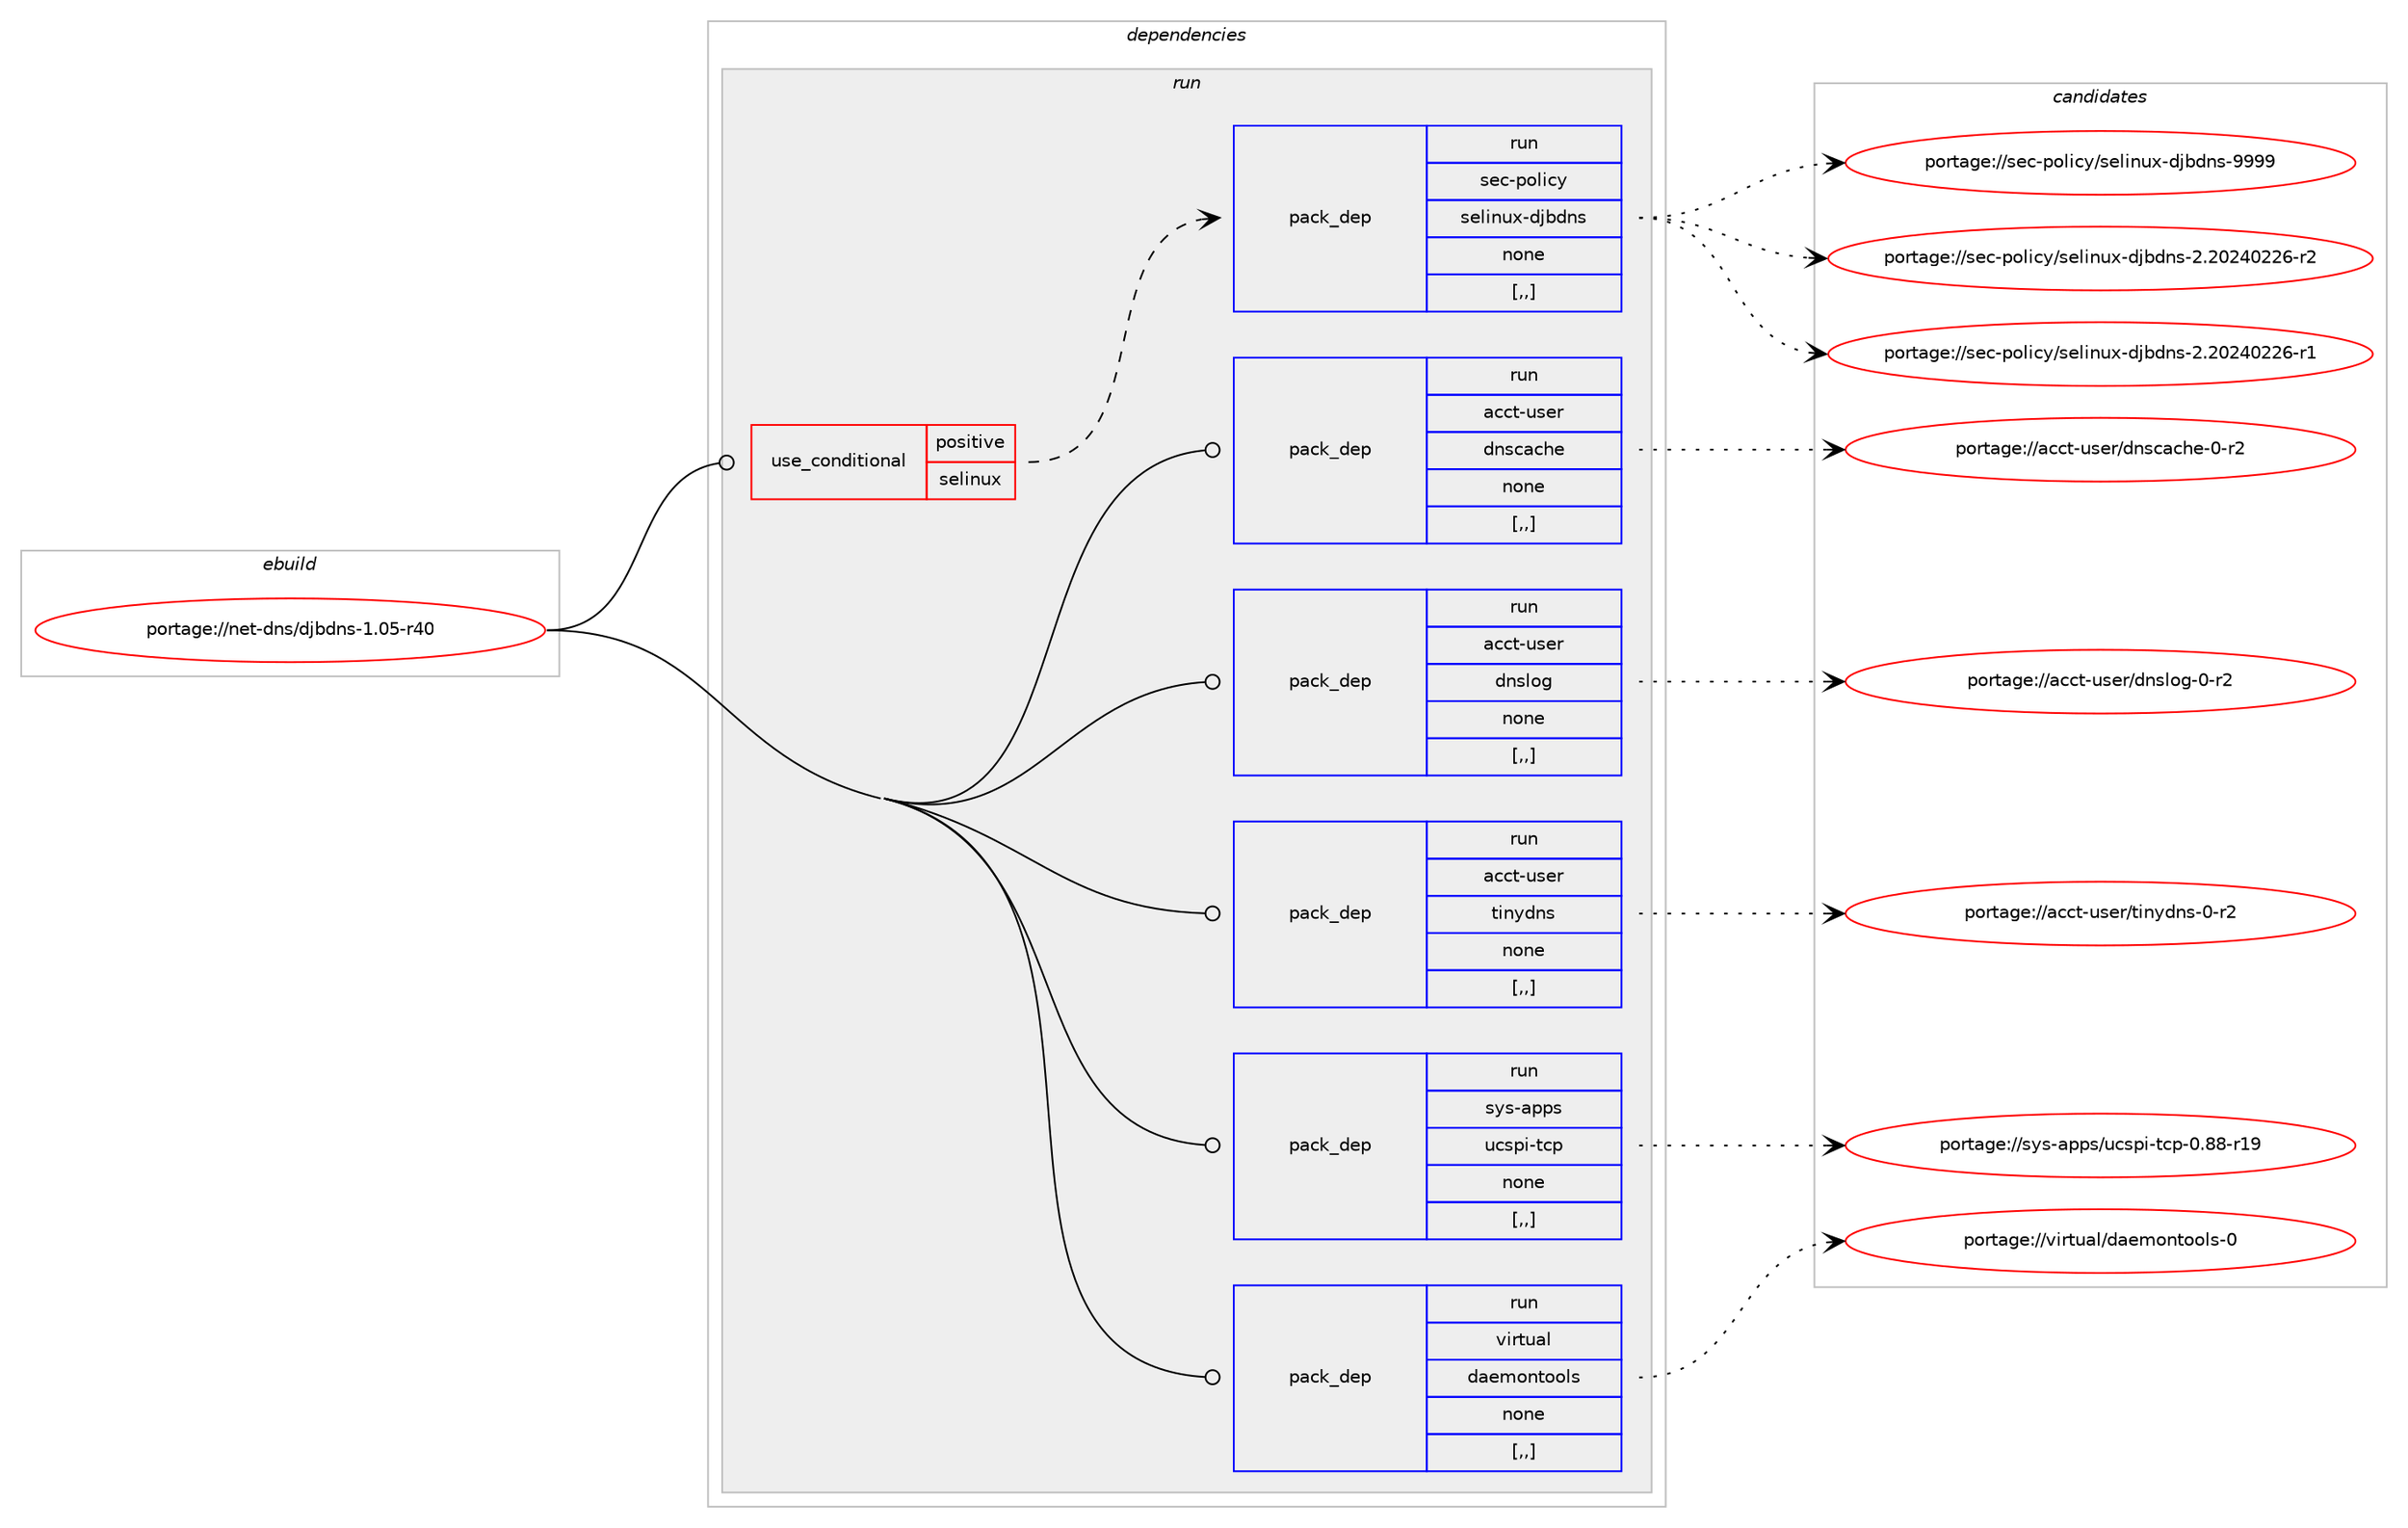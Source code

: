 digraph prolog {

# *************
# Graph options
# *************

newrank=true;
concentrate=true;
compound=true;
graph [rankdir=LR,fontname=Helvetica,fontsize=10,ranksep=1.5];#, ranksep=2.5, nodesep=0.2];
edge  [arrowhead=vee];
node  [fontname=Helvetica,fontsize=10];

# **********
# The ebuild
# **********

subgraph cluster_leftcol {
color=gray;
label=<<i>ebuild</i>>;
id [label="portage://net-dns/djbdns-1.05-r40", color=red, width=4, href="../net-dns/djbdns-1.05-r40.svg"];
}

# ****************
# The dependencies
# ****************

subgraph cluster_midcol {
color=gray;
label=<<i>dependencies</i>>;
subgraph cluster_compile {
fillcolor="#eeeeee";
style=filled;
label=<<i>compile</i>>;
}
subgraph cluster_compileandrun {
fillcolor="#eeeeee";
style=filled;
label=<<i>compile and run</i>>;
}
subgraph cluster_run {
fillcolor="#eeeeee";
style=filled;
label=<<i>run</i>>;
subgraph cond89261 {
dependency344772 [label=<<TABLE BORDER="0" CELLBORDER="1" CELLSPACING="0" CELLPADDING="4"><TR><TD ROWSPAN="3" CELLPADDING="10">use_conditional</TD></TR><TR><TD>positive</TD></TR><TR><TD>selinux</TD></TR></TABLE>>, shape=none, color=red];
subgraph pack252920 {
dependency344773 [label=<<TABLE BORDER="0" CELLBORDER="1" CELLSPACING="0" CELLPADDING="4" WIDTH="220"><TR><TD ROWSPAN="6" CELLPADDING="30">pack_dep</TD></TR><TR><TD WIDTH="110">run</TD></TR><TR><TD>sec-policy</TD></TR><TR><TD>selinux-djbdns</TD></TR><TR><TD>none</TD></TR><TR><TD>[,,]</TD></TR></TABLE>>, shape=none, color=blue];
}
dependency344772:e -> dependency344773:w [weight=20,style="dashed",arrowhead="vee"];
}
id:e -> dependency344772:w [weight=20,style="solid",arrowhead="odot"];
subgraph pack252921 {
dependency344774 [label=<<TABLE BORDER="0" CELLBORDER="1" CELLSPACING="0" CELLPADDING="4" WIDTH="220"><TR><TD ROWSPAN="6" CELLPADDING="30">pack_dep</TD></TR><TR><TD WIDTH="110">run</TD></TR><TR><TD>acct-user</TD></TR><TR><TD>dnscache</TD></TR><TR><TD>none</TD></TR><TR><TD>[,,]</TD></TR></TABLE>>, shape=none, color=blue];
}
id:e -> dependency344774:w [weight=20,style="solid",arrowhead="odot"];
subgraph pack252922 {
dependency344775 [label=<<TABLE BORDER="0" CELLBORDER="1" CELLSPACING="0" CELLPADDING="4" WIDTH="220"><TR><TD ROWSPAN="6" CELLPADDING="30">pack_dep</TD></TR><TR><TD WIDTH="110">run</TD></TR><TR><TD>acct-user</TD></TR><TR><TD>dnslog</TD></TR><TR><TD>none</TD></TR><TR><TD>[,,]</TD></TR></TABLE>>, shape=none, color=blue];
}
id:e -> dependency344775:w [weight=20,style="solid",arrowhead="odot"];
subgraph pack252923 {
dependency344776 [label=<<TABLE BORDER="0" CELLBORDER="1" CELLSPACING="0" CELLPADDING="4" WIDTH="220"><TR><TD ROWSPAN="6" CELLPADDING="30">pack_dep</TD></TR><TR><TD WIDTH="110">run</TD></TR><TR><TD>acct-user</TD></TR><TR><TD>tinydns</TD></TR><TR><TD>none</TD></TR><TR><TD>[,,]</TD></TR></TABLE>>, shape=none, color=blue];
}
id:e -> dependency344776:w [weight=20,style="solid",arrowhead="odot"];
subgraph pack252924 {
dependency344777 [label=<<TABLE BORDER="0" CELLBORDER="1" CELLSPACING="0" CELLPADDING="4" WIDTH="220"><TR><TD ROWSPAN="6" CELLPADDING="30">pack_dep</TD></TR><TR><TD WIDTH="110">run</TD></TR><TR><TD>sys-apps</TD></TR><TR><TD>ucspi-tcp</TD></TR><TR><TD>none</TD></TR><TR><TD>[,,]</TD></TR></TABLE>>, shape=none, color=blue];
}
id:e -> dependency344777:w [weight=20,style="solid",arrowhead="odot"];
subgraph pack252925 {
dependency344778 [label=<<TABLE BORDER="0" CELLBORDER="1" CELLSPACING="0" CELLPADDING="4" WIDTH="220"><TR><TD ROWSPAN="6" CELLPADDING="30">pack_dep</TD></TR><TR><TD WIDTH="110">run</TD></TR><TR><TD>virtual</TD></TR><TR><TD>daemontools</TD></TR><TR><TD>none</TD></TR><TR><TD>[,,]</TD></TR></TABLE>>, shape=none, color=blue];
}
id:e -> dependency344778:w [weight=20,style="solid",arrowhead="odot"];
}
}

# **************
# The candidates
# **************

subgraph cluster_choices {
rank=same;
color=gray;
label=<<i>candidates</i>>;

subgraph choice252920 {
color=black;
nodesep=1;
choice1151019945112111108105991214711510110810511011712045100106981001101154557575757 [label="portage://sec-policy/selinux-djbdns-9999", color=red, width=4,href="../sec-policy/selinux-djbdns-9999.svg"];
choice11510199451121111081059912147115101108105110117120451001069810011011545504650485052485050544511450 [label="portage://sec-policy/selinux-djbdns-2.20240226-r2", color=red, width=4,href="../sec-policy/selinux-djbdns-2.20240226-r2.svg"];
choice11510199451121111081059912147115101108105110117120451001069810011011545504650485052485050544511449 [label="portage://sec-policy/selinux-djbdns-2.20240226-r1", color=red, width=4,href="../sec-policy/selinux-djbdns-2.20240226-r1.svg"];
dependency344773:e -> choice1151019945112111108105991214711510110810511011712045100106981001101154557575757:w [style=dotted,weight="100"];
dependency344773:e -> choice11510199451121111081059912147115101108105110117120451001069810011011545504650485052485050544511450:w [style=dotted,weight="100"];
dependency344773:e -> choice11510199451121111081059912147115101108105110117120451001069810011011545504650485052485050544511449:w [style=dotted,weight="100"];
}
subgraph choice252921 {
color=black;
nodesep=1;
choice979999116451171151011144710011011599979910410145484511450 [label="portage://acct-user/dnscache-0-r2", color=red, width=4,href="../acct-user/dnscache-0-r2.svg"];
dependency344774:e -> choice979999116451171151011144710011011599979910410145484511450:w [style=dotted,weight="100"];
}
subgraph choice252922 {
color=black;
nodesep=1;
choice979999116451171151011144710011011510811110345484511450 [label="portage://acct-user/dnslog-0-r2", color=red, width=4,href="../acct-user/dnslog-0-r2.svg"];
dependency344775:e -> choice979999116451171151011144710011011510811110345484511450:w [style=dotted,weight="100"];
}
subgraph choice252923 {
color=black;
nodesep=1;
choice979999116451171151011144711610511012110011011545484511450 [label="portage://acct-user/tinydns-0-r2", color=red, width=4,href="../acct-user/tinydns-0-r2.svg"];
dependency344776:e -> choice979999116451171151011144711610511012110011011545484511450:w [style=dotted,weight="100"];
}
subgraph choice252924 {
color=black;
nodesep=1;
choice1151211154597112112115471179911511210545116991124548465656451144957 [label="portage://sys-apps/ucspi-tcp-0.88-r19", color=red, width=4,href="../sys-apps/ucspi-tcp-0.88-r19.svg"];
dependency344777:e -> choice1151211154597112112115471179911511210545116991124548465656451144957:w [style=dotted,weight="100"];
}
subgraph choice252925 {
color=black;
nodesep=1;
choice1181051141161179710847100971011091111101161111111081154548 [label="portage://virtual/daemontools-0", color=red, width=4,href="../virtual/daemontools-0.svg"];
dependency344778:e -> choice1181051141161179710847100971011091111101161111111081154548:w [style=dotted,weight="100"];
}
}

}
